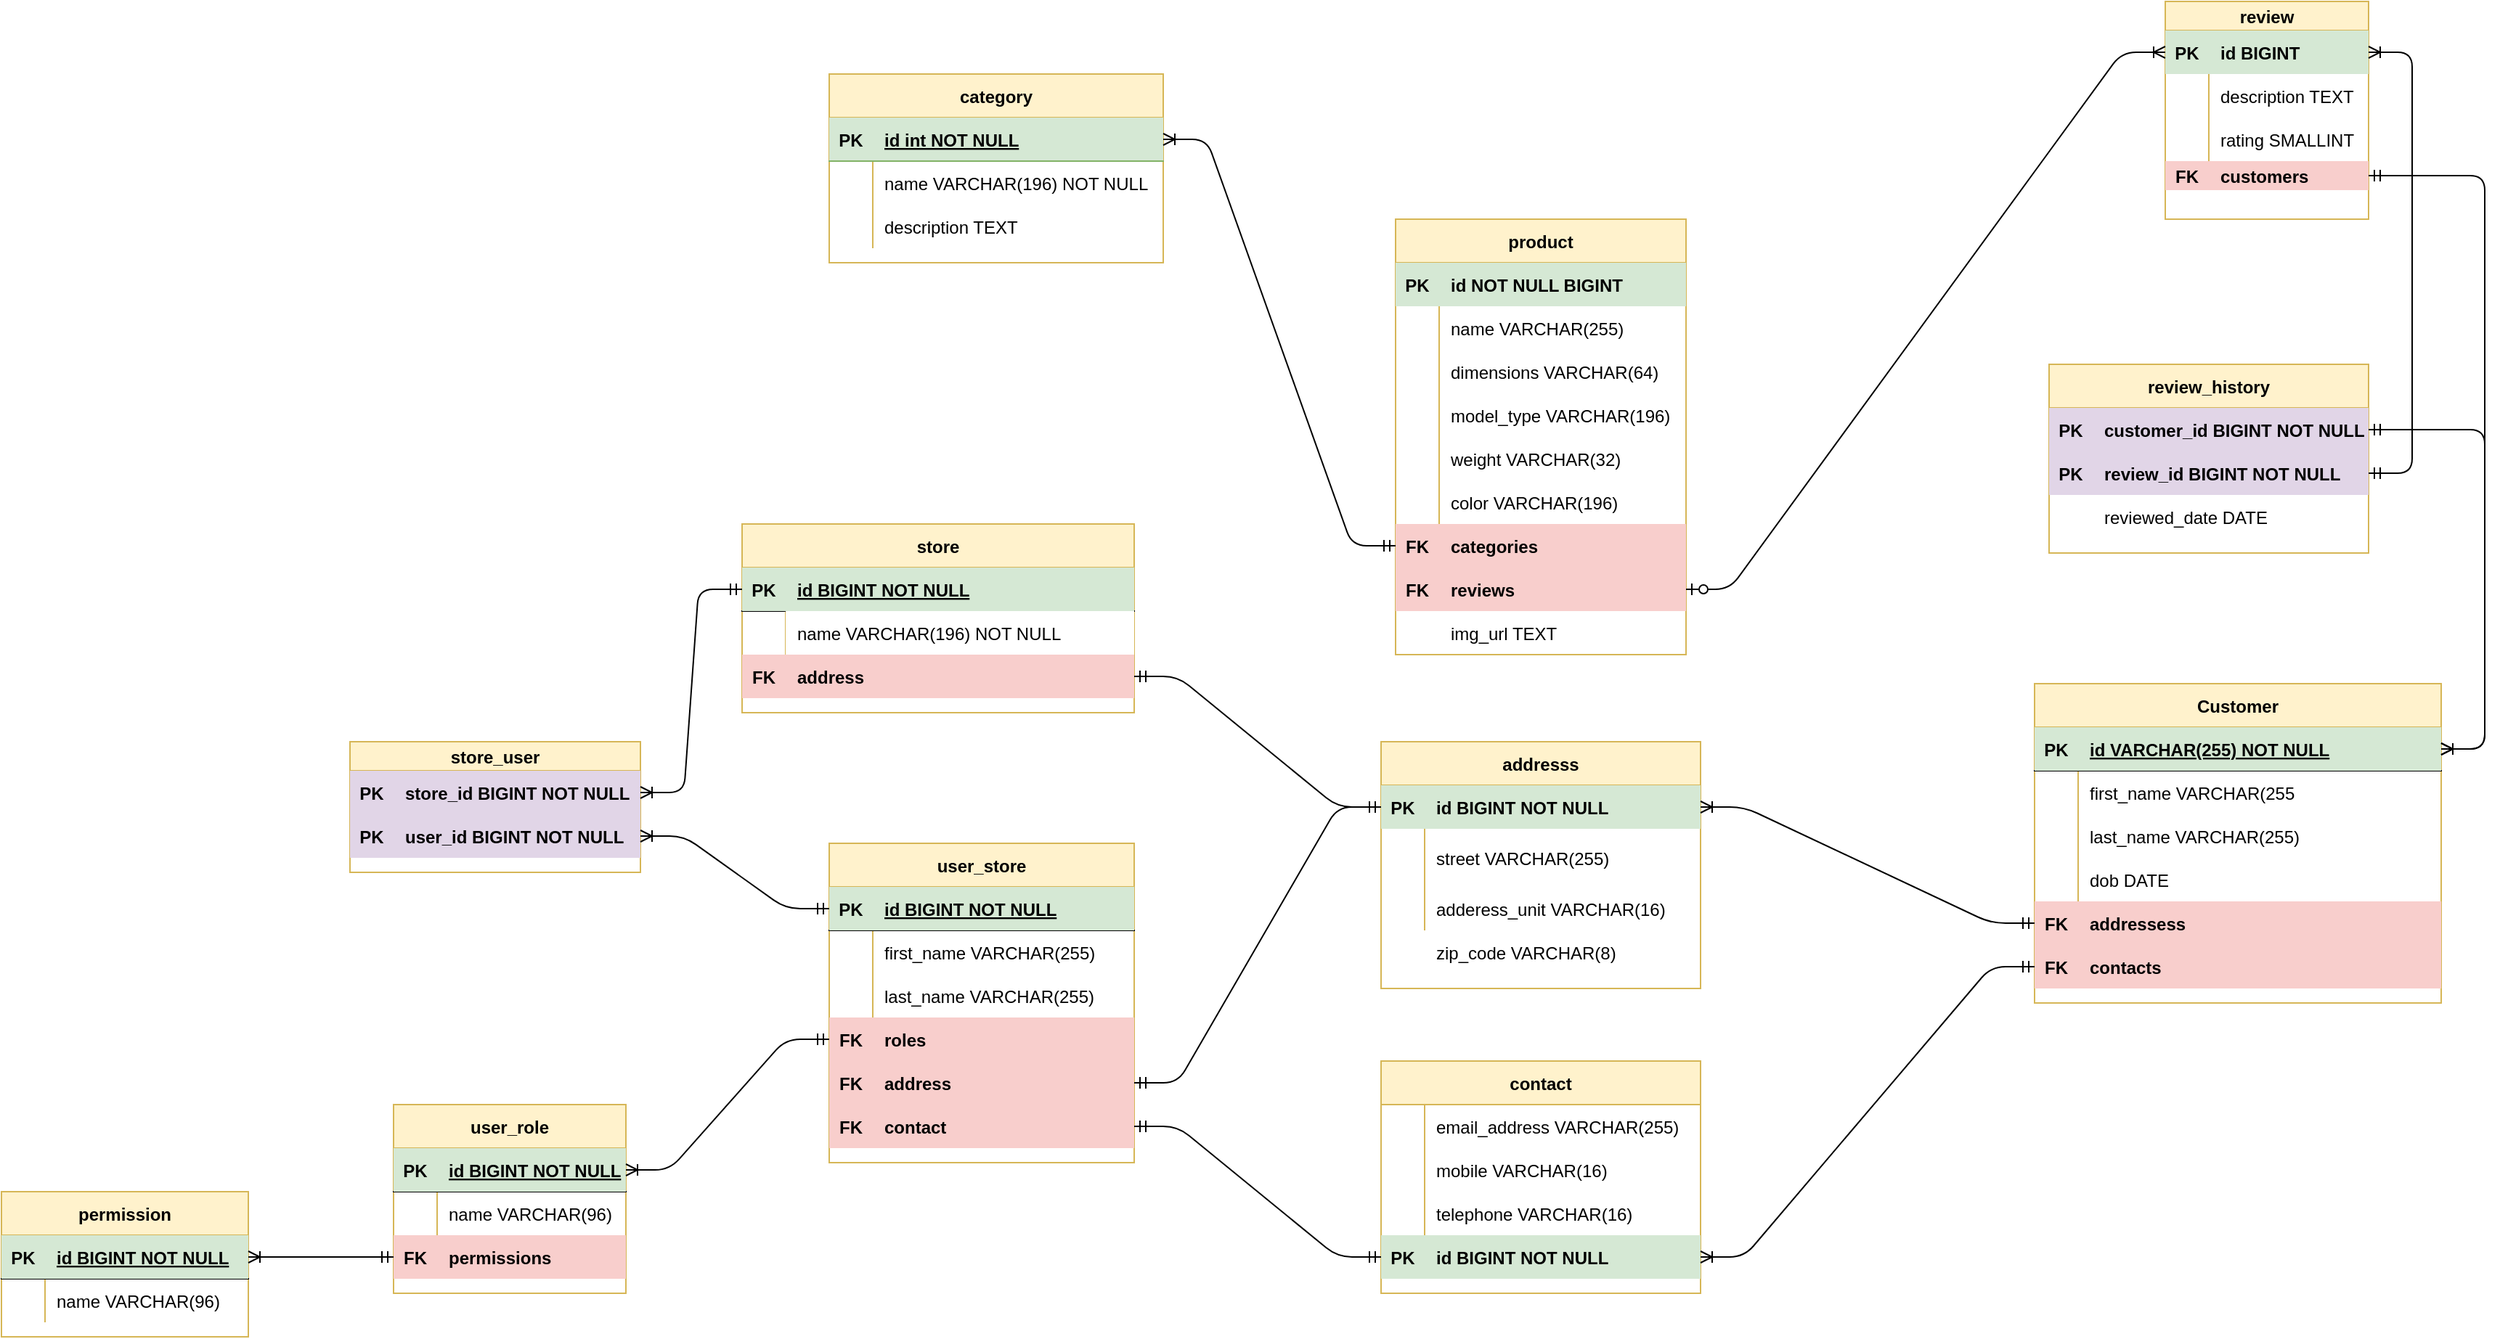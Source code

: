 <mxfile version="13.9.9" type="device"><diagram id="2jlcwQBsygNRrs9_Y77K" name="DB_Design"><mxGraphModel dx="3731" dy="2331" grid="1" gridSize="10" guides="1" tooltips="1" connect="1" arrows="1" fold="1" page="1" pageScale="1" pageWidth="850" pageHeight="1100" math="0" shadow="0"><root><mxCell id="0"/><mxCell id="1" parent="0"/><mxCell id="byvVROD0Q-H-dHgk9ZdR-1" value="Customer" style="shape=table;startSize=30;container=1;collapsible=1;childLayout=tableLayout;fixedRows=1;rowLines=0;fontStyle=1;align=center;resizeLast=1;fillColor=#fff2cc;strokeColor=#d6b656;" parent="1" vertex="1"><mxGeometry y="30" width="280" height="220" as="geometry"/></mxCell><mxCell id="byvVROD0Q-H-dHgk9ZdR-2" value="" style="shape=partialRectangle;collapsible=0;dropTarget=0;pointerEvents=0;fillColor=none;points=[[0,0.5],[1,0.5]];portConstraint=eastwest;top=0;left=0;right=0;bottom=1;" parent="byvVROD0Q-H-dHgk9ZdR-1" vertex="1"><mxGeometry y="30" width="280" height="30" as="geometry"/></mxCell><mxCell id="byvVROD0Q-H-dHgk9ZdR-3" value="PK" style="shape=partialRectangle;overflow=hidden;connectable=0;fillColor=#d5e8d4;top=0;left=0;bottom=0;right=0;fontStyle=1;strokeColor=#82b366;" parent="byvVROD0Q-H-dHgk9ZdR-2" vertex="1"><mxGeometry width="30" height="30" as="geometry"/></mxCell><mxCell id="byvVROD0Q-H-dHgk9ZdR-4" value="id VARCHAR(255) NOT NULL " style="shape=partialRectangle;overflow=hidden;connectable=0;fillColor=#d5e8d4;top=0;left=0;bottom=0;right=0;align=left;spacingLeft=6;fontStyle=5;strokeColor=#82b366;" parent="byvVROD0Q-H-dHgk9ZdR-2" vertex="1"><mxGeometry x="30" width="250" height="30" as="geometry"/></mxCell><mxCell id="byvVROD0Q-H-dHgk9ZdR-5" value="" style="shape=partialRectangle;collapsible=0;dropTarget=0;pointerEvents=0;fillColor=none;points=[[0,0.5],[1,0.5]];portConstraint=eastwest;top=0;left=0;right=0;bottom=0;" parent="byvVROD0Q-H-dHgk9ZdR-1" vertex="1"><mxGeometry y="60" width="280" height="30" as="geometry"/></mxCell><mxCell id="byvVROD0Q-H-dHgk9ZdR-6" value="" style="shape=partialRectangle;overflow=hidden;connectable=0;fillColor=none;top=0;left=0;bottom=0;right=0;" parent="byvVROD0Q-H-dHgk9ZdR-5" vertex="1"><mxGeometry width="30" height="30" as="geometry"/></mxCell><mxCell id="byvVROD0Q-H-dHgk9ZdR-7" value="first_name  VARCHAR(255" style="shape=partialRectangle;overflow=hidden;connectable=0;fillColor=none;top=0;left=0;bottom=0;right=0;align=left;spacingLeft=6;" parent="byvVROD0Q-H-dHgk9ZdR-5" vertex="1"><mxGeometry x="30" width="250" height="30" as="geometry"/></mxCell><mxCell id="byvVROD0Q-H-dHgk9ZdR-8" value="" style="shape=partialRectangle;collapsible=0;dropTarget=0;pointerEvents=0;fillColor=none;points=[[0,0.5],[1,0.5]];portConstraint=eastwest;top=0;left=0;right=0;bottom=0;" parent="byvVROD0Q-H-dHgk9ZdR-1" vertex="1"><mxGeometry y="90" width="280" height="30" as="geometry"/></mxCell><mxCell id="byvVROD0Q-H-dHgk9ZdR-9" value="" style="shape=partialRectangle;overflow=hidden;connectable=0;fillColor=none;top=0;left=0;bottom=0;right=0;" parent="byvVROD0Q-H-dHgk9ZdR-8" vertex="1"><mxGeometry width="30" height="30" as="geometry"/></mxCell><mxCell id="byvVROD0Q-H-dHgk9ZdR-10" value="last_name VARCHAR(255)" style="shape=partialRectangle;overflow=hidden;connectable=0;fillColor=none;top=0;left=0;bottom=0;right=0;align=left;spacingLeft=6;" parent="byvVROD0Q-H-dHgk9ZdR-8" vertex="1"><mxGeometry x="30" width="250" height="30" as="geometry"/></mxCell><mxCell id="byvVROD0Q-H-dHgk9ZdR-11" value="" style="shape=partialRectangle;collapsible=0;dropTarget=0;pointerEvents=0;fillColor=none;points=[[0,0.5],[1,0.5]];portConstraint=eastwest;top=0;left=0;right=0;bottom=0;" parent="byvVROD0Q-H-dHgk9ZdR-1" vertex="1"><mxGeometry y="120" width="280" height="30" as="geometry"/></mxCell><mxCell id="byvVROD0Q-H-dHgk9ZdR-12" value="" style="shape=partialRectangle;overflow=hidden;connectable=0;fillColor=none;top=0;left=0;bottom=0;right=0;" parent="byvVROD0Q-H-dHgk9ZdR-11" vertex="1"><mxGeometry width="30" height="30" as="geometry"/></mxCell><mxCell id="byvVROD0Q-H-dHgk9ZdR-13" value="dob DATE" style="shape=partialRectangle;overflow=hidden;connectable=0;fillColor=none;top=0;left=0;bottom=0;right=0;align=left;spacingLeft=6;" parent="byvVROD0Q-H-dHgk9ZdR-11" vertex="1"><mxGeometry x="30" width="250" height="30" as="geometry"/></mxCell><mxCell id="byvVROD0Q-H-dHgk9ZdR-14" value="" style="shape=partialRectangle;collapsible=0;dropTarget=0;pointerEvents=0;fillColor=none;points=[[0,0.5],[1,0.5]];portConstraint=eastwest;top=0;left=0;right=0;bottom=0;" parent="byvVROD0Q-H-dHgk9ZdR-1" vertex="1"><mxGeometry y="150" width="280" height="30" as="geometry"/></mxCell><mxCell id="byvVROD0Q-H-dHgk9ZdR-15" value="FK" style="shape=partialRectangle;overflow=hidden;connectable=0;fillColor=#f8cecc;top=0;left=0;bottom=0;right=0;fontStyle=1;strokeColor=#b85450;" parent="byvVROD0Q-H-dHgk9ZdR-14" vertex="1"><mxGeometry width="30" height="30" as="geometry"/></mxCell><mxCell id="byvVROD0Q-H-dHgk9ZdR-16" value="addressess" style="shape=partialRectangle;overflow=hidden;connectable=0;fillColor=#f8cecc;top=0;left=0;bottom=0;right=0;align=left;spacingLeft=6;strokeColor=#b85450;fontStyle=1" parent="byvVROD0Q-H-dHgk9ZdR-14" vertex="1"><mxGeometry x="30" width="250" height="30" as="geometry"/></mxCell><mxCell id="byvVROD0Q-H-dHgk9ZdR-17" value="" style="shape=partialRectangle;collapsible=0;dropTarget=0;pointerEvents=0;fillColor=none;points=[[0,0.5],[1,0.5]];portConstraint=eastwest;top=0;left=0;right=0;bottom=0;" parent="byvVROD0Q-H-dHgk9ZdR-1" vertex="1"><mxGeometry y="180" width="280" height="30" as="geometry"/></mxCell><mxCell id="byvVROD0Q-H-dHgk9ZdR-18" value="FK" style="shape=partialRectangle;overflow=hidden;connectable=0;fillColor=#f8cecc;top=0;left=0;bottom=0;right=0;fontStyle=1;strokeColor=#b85450;" parent="byvVROD0Q-H-dHgk9ZdR-17" vertex="1"><mxGeometry width="30" height="30" as="geometry"/></mxCell><mxCell id="byvVROD0Q-H-dHgk9ZdR-19" value="contacts" style="shape=partialRectangle;overflow=hidden;connectable=0;fillColor=#f8cecc;top=0;left=0;bottom=0;right=0;align=left;spacingLeft=6;strokeColor=#b85450;fontStyle=1" parent="byvVROD0Q-H-dHgk9ZdR-17" vertex="1"><mxGeometry x="30" width="250" height="30" as="geometry"/></mxCell><mxCell id="byvVROD0Q-H-dHgk9ZdR-20" value="addresss" style="shape=table;startSize=30;container=1;collapsible=1;childLayout=tableLayout;fixedRows=1;rowLines=0;fontStyle=1;align=center;resizeLast=1;fillColor=#fff2cc;strokeColor=#d6b656;" parent="1" vertex="1"><mxGeometry x="-450" y="70" width="220" height="170" as="geometry"/></mxCell><mxCell id="byvVROD0Q-H-dHgk9ZdR-21" value="" style="shape=partialRectangle;collapsible=0;dropTarget=0;pointerEvents=0;fillColor=none;points=[[0,0.5],[1,0.5]];portConstraint=eastwest;top=0;left=0;right=0;bottom=0;" parent="byvVROD0Q-H-dHgk9ZdR-20" vertex="1"><mxGeometry y="30" width="220" height="30" as="geometry"/></mxCell><mxCell id="byvVROD0Q-H-dHgk9ZdR-22" value="PK" style="shape=partialRectangle;overflow=hidden;connectable=0;fillColor=#d5e8d4;top=0;left=0;bottom=0;right=0;fontStyle=1;strokeColor=#82b366;" parent="byvVROD0Q-H-dHgk9ZdR-21" vertex="1"><mxGeometry width="30" height="30" as="geometry"/></mxCell><mxCell id="byvVROD0Q-H-dHgk9ZdR-23" value="id BIGINT NOT NULL" style="shape=partialRectangle;overflow=hidden;connectable=0;fillColor=#d5e8d4;top=0;left=0;bottom=0;right=0;align=left;spacingLeft=6;fontStyle=1;strokeColor=#82b366;" parent="byvVROD0Q-H-dHgk9ZdR-21" vertex="1"><mxGeometry x="30" width="190" height="30" as="geometry"/></mxCell><mxCell id="byvVROD0Q-H-dHgk9ZdR-24" value="" style="shape=partialRectangle;collapsible=0;dropTarget=0;pointerEvents=0;fillColor=none;points=[[0,0.5],[1,0.5]];portConstraint=eastwest;top=0;left=0;right=0;bottom=0;" parent="byvVROD0Q-H-dHgk9ZdR-20" vertex="1"><mxGeometry y="60" width="220" height="40" as="geometry"/></mxCell><mxCell id="byvVROD0Q-H-dHgk9ZdR-25" value="" style="shape=partialRectangle;overflow=hidden;connectable=0;fillColor=none;top=0;left=0;bottom=0;right=0;" parent="byvVROD0Q-H-dHgk9ZdR-24" vertex="1"><mxGeometry width="30" height="40" as="geometry"/></mxCell><mxCell id="byvVROD0Q-H-dHgk9ZdR-26" value="street VARCHAR(255)" style="shape=partialRectangle;overflow=hidden;connectable=0;fillColor=none;top=0;left=0;bottom=0;right=0;align=left;spacingLeft=6;" parent="byvVROD0Q-H-dHgk9ZdR-24" vertex="1"><mxGeometry x="30" width="190" height="40" as="geometry"/></mxCell><mxCell id="byvVROD0Q-H-dHgk9ZdR-27" value="" style="shape=partialRectangle;collapsible=0;dropTarget=0;pointerEvents=0;fillColor=none;points=[[0,0.5],[1,0.5]];portConstraint=eastwest;top=0;left=0;right=0;bottom=0;" parent="byvVROD0Q-H-dHgk9ZdR-20" vertex="1"><mxGeometry y="100" width="220" height="30" as="geometry"/></mxCell><mxCell id="byvVROD0Q-H-dHgk9ZdR-28" value="" style="shape=partialRectangle;overflow=hidden;connectable=0;fillColor=none;top=0;left=0;bottom=0;right=0;" parent="byvVROD0Q-H-dHgk9ZdR-27" vertex="1"><mxGeometry width="30" height="30" as="geometry"/></mxCell><mxCell id="byvVROD0Q-H-dHgk9ZdR-29" value="adderess_unit VARCHAR(16)" style="shape=partialRectangle;overflow=hidden;connectable=0;fillColor=none;top=0;left=0;bottom=0;right=0;align=left;spacingLeft=6;" parent="byvVROD0Q-H-dHgk9ZdR-27" vertex="1"><mxGeometry x="30" width="190" height="30" as="geometry"/></mxCell><mxCell id="byvVROD0Q-H-dHgk9ZdR-30" value="contact" style="shape=table;startSize=30;container=1;collapsible=1;childLayout=tableLayout;fixedRows=1;rowLines=0;fontStyle=1;align=center;resizeLast=1;fillColor=#fff2cc;strokeColor=#d6b656;" parent="1" vertex="1"><mxGeometry x="-450" y="290" width="220" height="160" as="geometry"/></mxCell><mxCell id="byvVROD0Q-H-dHgk9ZdR-31" value="" style="shape=partialRectangle;collapsible=0;dropTarget=0;pointerEvents=0;fillColor=none;points=[[0,0.5],[1,0.5]];portConstraint=eastwest;top=0;left=0;right=0;bottom=0;" parent="byvVROD0Q-H-dHgk9ZdR-30" vertex="1"><mxGeometry y="30" width="220" height="30" as="geometry"/></mxCell><mxCell id="byvVROD0Q-H-dHgk9ZdR-32" value="" style="shape=partialRectangle;overflow=hidden;connectable=0;fillColor=none;top=0;left=0;bottom=0;right=0;" parent="byvVROD0Q-H-dHgk9ZdR-31" vertex="1"><mxGeometry width="30" height="30" as="geometry"/></mxCell><mxCell id="byvVROD0Q-H-dHgk9ZdR-33" value="email_address VARCHAR(255)" style="shape=partialRectangle;overflow=hidden;connectable=0;fillColor=none;top=0;left=0;bottom=0;right=0;align=left;spacingLeft=6;" parent="byvVROD0Q-H-dHgk9ZdR-31" vertex="1"><mxGeometry x="30" width="190" height="30" as="geometry"/></mxCell><mxCell id="byvVROD0Q-H-dHgk9ZdR-34" value="" style="shape=partialRectangle;collapsible=0;dropTarget=0;pointerEvents=0;fillColor=none;points=[[0,0.5],[1,0.5]];portConstraint=eastwest;top=0;left=0;right=0;bottom=0;" parent="byvVROD0Q-H-dHgk9ZdR-30" vertex="1"><mxGeometry y="60" width="220" height="30" as="geometry"/></mxCell><mxCell id="byvVROD0Q-H-dHgk9ZdR-35" value="" style="shape=partialRectangle;overflow=hidden;connectable=0;fillColor=none;top=0;left=0;bottom=0;right=0;" parent="byvVROD0Q-H-dHgk9ZdR-34" vertex="1"><mxGeometry width="30" height="30" as="geometry"/></mxCell><mxCell id="byvVROD0Q-H-dHgk9ZdR-36" value="mobile VARCHAR(16)" style="shape=partialRectangle;overflow=hidden;connectable=0;fillColor=none;top=0;left=0;bottom=0;right=0;align=left;spacingLeft=6;" parent="byvVROD0Q-H-dHgk9ZdR-34" vertex="1"><mxGeometry x="30" width="190" height="30" as="geometry"/></mxCell><mxCell id="byvVROD0Q-H-dHgk9ZdR-37" value="" style="shape=partialRectangle;collapsible=0;dropTarget=0;pointerEvents=0;fillColor=none;points=[[0,0.5],[1,0.5]];portConstraint=eastwest;top=0;left=0;right=0;bottom=0;" parent="byvVROD0Q-H-dHgk9ZdR-30" vertex="1"><mxGeometry y="90" width="220" height="30" as="geometry"/></mxCell><mxCell id="byvVROD0Q-H-dHgk9ZdR-38" value="" style="shape=partialRectangle;overflow=hidden;connectable=0;fillColor=none;top=0;left=0;bottom=0;right=0;" parent="byvVROD0Q-H-dHgk9ZdR-37" vertex="1"><mxGeometry width="30" height="30" as="geometry"/></mxCell><mxCell id="byvVROD0Q-H-dHgk9ZdR-39" value="telephone VARCHAR(16)" style="shape=partialRectangle;overflow=hidden;connectable=0;fillColor=none;top=0;left=0;bottom=0;right=0;align=left;spacingLeft=6;" parent="byvVROD0Q-H-dHgk9ZdR-37" vertex="1"><mxGeometry x="30" width="190" height="30" as="geometry"/></mxCell><mxCell id="byvVROD0Q-H-dHgk9ZdR-40" value="" style="shape=partialRectangle;collapsible=0;dropTarget=0;pointerEvents=0;fillColor=none;points=[[0,0.5],[1,0.5]];portConstraint=eastwest;top=0;left=0;right=0;bottom=0;" parent="byvVROD0Q-H-dHgk9ZdR-30" vertex="1"><mxGeometry y="120" width="220" height="30" as="geometry"/></mxCell><mxCell id="byvVROD0Q-H-dHgk9ZdR-41" value="PK" style="shape=partialRectangle;overflow=hidden;connectable=0;fillColor=#d5e8d4;top=0;left=0;bottom=0;right=0;fontStyle=1;strokeColor=#82b366;" parent="byvVROD0Q-H-dHgk9ZdR-40" vertex="1"><mxGeometry width="30" height="30" as="geometry"/></mxCell><mxCell id="byvVROD0Q-H-dHgk9ZdR-42" value="id BIGINT NOT NULL" style="shape=partialRectangle;overflow=hidden;connectable=0;fillColor=#d5e8d4;top=0;left=0;bottom=0;right=0;align=left;spacingLeft=6;fontStyle=1;strokeColor=#82b366;" parent="byvVROD0Q-H-dHgk9ZdR-40" vertex="1"><mxGeometry x="30" width="190" height="30" as="geometry"/></mxCell><mxCell id="byvVROD0Q-H-dHgk9ZdR-43" value="product" style="shape=table;startSize=30;container=1;collapsible=1;childLayout=tableLayout;fixedRows=1;rowLines=0;fontStyle=1;align=center;resizeLast=1;fillColor=#fff2cc;strokeColor=#d6b656;" parent="1" vertex="1"><mxGeometry x="-440" y="-290" width="200" height="300" as="geometry"/></mxCell><mxCell id="byvVROD0Q-H-dHgk9ZdR-44" value="" style="shape=partialRectangle;collapsible=0;dropTarget=0;pointerEvents=0;fillColor=none;points=[[0,0.5],[1,0.5]];portConstraint=eastwest;top=0;left=0;right=0;bottom=0;" parent="byvVROD0Q-H-dHgk9ZdR-43" vertex="1"><mxGeometry y="30" width="200" height="30" as="geometry"/></mxCell><mxCell id="byvVROD0Q-H-dHgk9ZdR-45" value="PK" style="shape=partialRectangle;overflow=hidden;connectable=0;fillColor=#d5e8d4;top=0;left=0;bottom=0;right=0;fontStyle=1;strokeColor=#82b366;" parent="byvVROD0Q-H-dHgk9ZdR-44" vertex="1"><mxGeometry width="30" height="30" as="geometry"/></mxCell><mxCell id="byvVROD0Q-H-dHgk9ZdR-46" value="id NOT NULL BIGINT" style="shape=partialRectangle;overflow=hidden;connectable=0;fillColor=#d5e8d4;top=0;left=0;bottom=0;right=0;align=left;spacingLeft=6;fontStyle=1;strokeColor=#82b366;" parent="byvVROD0Q-H-dHgk9ZdR-44" vertex="1"><mxGeometry x="30" width="170" height="30" as="geometry"/></mxCell><mxCell id="byvVROD0Q-H-dHgk9ZdR-47" value="" style="shape=partialRectangle;collapsible=0;dropTarget=0;pointerEvents=0;fillColor=none;points=[[0,0.5],[1,0.5]];portConstraint=eastwest;top=0;left=0;right=0;bottom=0;" parent="byvVROD0Q-H-dHgk9ZdR-43" vertex="1"><mxGeometry y="60" width="200" height="30" as="geometry"/></mxCell><mxCell id="byvVROD0Q-H-dHgk9ZdR-48" value="" style="shape=partialRectangle;overflow=hidden;connectable=0;fillColor=none;top=0;left=0;bottom=0;right=0;" parent="byvVROD0Q-H-dHgk9ZdR-47" vertex="1"><mxGeometry width="30" height="30" as="geometry"/></mxCell><mxCell id="byvVROD0Q-H-dHgk9ZdR-49" value="name VARCHAR(255)" style="shape=partialRectangle;overflow=hidden;connectable=0;fillColor=none;top=0;left=0;bottom=0;right=0;align=left;spacingLeft=6;" parent="byvVROD0Q-H-dHgk9ZdR-47" vertex="1"><mxGeometry x="30" width="170" height="30" as="geometry"/></mxCell><mxCell id="byvVROD0Q-H-dHgk9ZdR-50" value="" style="shape=partialRectangle;collapsible=0;dropTarget=0;pointerEvents=0;fillColor=none;points=[[0,0.5],[1,0.5]];portConstraint=eastwest;top=0;left=0;right=0;bottom=0;" parent="byvVROD0Q-H-dHgk9ZdR-43" vertex="1"><mxGeometry y="90" width="200" height="30" as="geometry"/></mxCell><mxCell id="byvVROD0Q-H-dHgk9ZdR-51" value="" style="shape=partialRectangle;overflow=hidden;connectable=0;fillColor=none;top=0;left=0;bottom=0;right=0;" parent="byvVROD0Q-H-dHgk9ZdR-50" vertex="1"><mxGeometry width="30" height="30" as="geometry"/></mxCell><mxCell id="byvVROD0Q-H-dHgk9ZdR-52" value="dimensions VARCHAR(64)" style="shape=partialRectangle;overflow=hidden;connectable=0;fillColor=none;top=0;left=0;bottom=0;right=0;align=left;spacingLeft=6;" parent="byvVROD0Q-H-dHgk9ZdR-50" vertex="1"><mxGeometry x="30" width="170" height="30" as="geometry"/></mxCell><mxCell id="byvVROD0Q-H-dHgk9ZdR-53" value="" style="shape=partialRectangle;collapsible=0;dropTarget=0;pointerEvents=0;fillColor=none;points=[[0,0.5],[1,0.5]];portConstraint=eastwest;top=0;left=0;right=0;bottom=0;" parent="byvVROD0Q-H-dHgk9ZdR-43" vertex="1"><mxGeometry y="120" width="200" height="30" as="geometry"/></mxCell><mxCell id="byvVROD0Q-H-dHgk9ZdR-54" value="" style="shape=partialRectangle;overflow=hidden;connectable=0;fillColor=none;top=0;left=0;bottom=0;right=0;" parent="byvVROD0Q-H-dHgk9ZdR-53" vertex="1"><mxGeometry width="30" height="30" as="geometry"/></mxCell><mxCell id="byvVROD0Q-H-dHgk9ZdR-55" value="model_type VARCHAR(196)" style="shape=partialRectangle;overflow=hidden;connectable=0;fillColor=none;top=0;left=0;bottom=0;right=0;align=left;spacingLeft=6;" parent="byvVROD0Q-H-dHgk9ZdR-53" vertex="1"><mxGeometry x="30" width="170" height="30" as="geometry"/></mxCell><mxCell id="byvVROD0Q-H-dHgk9ZdR-56" value="" style="shape=partialRectangle;collapsible=0;dropTarget=0;pointerEvents=0;fillColor=none;points=[[0,0.5],[1,0.5]];portConstraint=eastwest;top=0;left=0;right=0;bottom=0;" parent="byvVROD0Q-H-dHgk9ZdR-43" vertex="1"><mxGeometry y="150" width="200" height="30" as="geometry"/></mxCell><mxCell id="byvVROD0Q-H-dHgk9ZdR-57" value="" style="shape=partialRectangle;overflow=hidden;connectable=0;fillColor=none;top=0;left=0;bottom=0;right=0;" parent="byvVROD0Q-H-dHgk9ZdR-56" vertex="1"><mxGeometry width="30" height="30" as="geometry"/></mxCell><mxCell id="byvVROD0Q-H-dHgk9ZdR-58" value="weight VARCHAR(32)" style="shape=partialRectangle;overflow=hidden;connectable=0;fillColor=none;top=0;left=0;bottom=0;right=0;align=left;spacingLeft=6;" parent="byvVROD0Q-H-dHgk9ZdR-56" vertex="1"><mxGeometry x="30" width="170" height="30" as="geometry"/></mxCell><mxCell id="byvVROD0Q-H-dHgk9ZdR-59" value="" style="shape=partialRectangle;collapsible=0;dropTarget=0;pointerEvents=0;fillColor=none;points=[[0,0.5],[1,0.5]];portConstraint=eastwest;top=0;left=0;right=0;bottom=0;" parent="byvVROD0Q-H-dHgk9ZdR-43" vertex="1"><mxGeometry y="180" width="200" height="30" as="geometry"/></mxCell><mxCell id="byvVROD0Q-H-dHgk9ZdR-60" value="" style="shape=partialRectangle;overflow=hidden;connectable=0;fillColor=none;top=0;left=0;bottom=0;right=0;" parent="byvVROD0Q-H-dHgk9ZdR-59" vertex="1"><mxGeometry width="30" height="30" as="geometry"/></mxCell><mxCell id="byvVROD0Q-H-dHgk9ZdR-61" value="color VARCHAR(196)" style="shape=partialRectangle;overflow=hidden;connectable=0;fillColor=none;top=0;left=0;bottom=0;right=0;align=left;spacingLeft=6;" parent="byvVROD0Q-H-dHgk9ZdR-59" vertex="1"><mxGeometry x="30" width="170" height="30" as="geometry"/></mxCell><mxCell id="byvVROD0Q-H-dHgk9ZdR-62" value="review" style="shape=table;startSize=20;container=1;collapsible=1;childLayout=tableLayout;fixedRows=1;rowLines=0;fontStyle=1;align=center;resizeLast=1;fillColor=#fff2cc;strokeColor=#d6b656;" parent="1" vertex="1"><mxGeometry x="90" y="-440" width="140" height="150" as="geometry"/></mxCell><mxCell id="byvVROD0Q-H-dHgk9ZdR-63" value="" style="shape=partialRectangle;collapsible=0;dropTarget=0;pointerEvents=0;fillColor=#d5e8d4;points=[[0,0.5],[1,0.5]];portConstraint=eastwest;top=0;left=0;right=0;bottom=0;strokeColor=#82b366;" parent="byvVROD0Q-H-dHgk9ZdR-62" vertex="1"><mxGeometry y="20" width="140" height="30" as="geometry"/></mxCell><mxCell id="byvVROD0Q-H-dHgk9ZdR-64" value="PK" style="shape=partialRectangle;overflow=hidden;connectable=0;fillColor=none;top=0;left=0;bottom=0;right=0;fontStyle=1" parent="byvVROD0Q-H-dHgk9ZdR-63" vertex="1"><mxGeometry width="30" height="30" as="geometry"/></mxCell><mxCell id="byvVROD0Q-H-dHgk9ZdR-65" value="id BIGINT" style="shape=partialRectangle;overflow=hidden;connectable=0;fillColor=none;top=0;left=0;bottom=0;right=0;align=left;spacingLeft=6;fontStyle=1" parent="byvVROD0Q-H-dHgk9ZdR-63" vertex="1"><mxGeometry x="30" width="110" height="30" as="geometry"/></mxCell><mxCell id="byvVROD0Q-H-dHgk9ZdR-66" value="" style="shape=partialRectangle;collapsible=0;dropTarget=0;pointerEvents=0;fillColor=none;points=[[0,0.5],[1,0.5]];portConstraint=eastwest;top=0;left=0;right=0;bottom=0;" parent="byvVROD0Q-H-dHgk9ZdR-62" vertex="1"><mxGeometry y="50" width="140" height="30" as="geometry"/></mxCell><mxCell id="byvVROD0Q-H-dHgk9ZdR-67" value="" style="shape=partialRectangle;overflow=hidden;connectable=0;fillColor=none;top=0;left=0;bottom=0;right=0;" parent="byvVROD0Q-H-dHgk9ZdR-66" vertex="1"><mxGeometry width="30" height="30" as="geometry"/></mxCell><mxCell id="byvVROD0Q-H-dHgk9ZdR-68" value="description TEXT" style="shape=partialRectangle;overflow=hidden;connectable=0;fillColor=none;top=0;left=0;bottom=0;right=0;align=left;spacingLeft=6;" parent="byvVROD0Q-H-dHgk9ZdR-66" vertex="1"><mxGeometry x="30" width="110" height="30" as="geometry"/></mxCell><mxCell id="byvVROD0Q-H-dHgk9ZdR-69" value="" style="shape=partialRectangle;collapsible=0;dropTarget=0;pointerEvents=0;fillColor=none;points=[[0,0.5],[1,0.5]];portConstraint=eastwest;top=0;left=0;right=0;bottom=0;" parent="byvVROD0Q-H-dHgk9ZdR-62" vertex="1"><mxGeometry y="80" width="140" height="30" as="geometry"/></mxCell><mxCell id="byvVROD0Q-H-dHgk9ZdR-70" value="" style="shape=partialRectangle;overflow=hidden;connectable=0;fillColor=none;top=0;left=0;bottom=0;right=0;" parent="byvVROD0Q-H-dHgk9ZdR-69" vertex="1"><mxGeometry width="30" height="30" as="geometry"/></mxCell><mxCell id="byvVROD0Q-H-dHgk9ZdR-71" value="rating SMALLINT" style="shape=partialRectangle;overflow=hidden;connectable=0;fillColor=none;top=0;left=0;bottom=0;right=0;align=left;spacingLeft=6;" parent="byvVROD0Q-H-dHgk9ZdR-69" vertex="1"><mxGeometry x="30" width="110" height="30" as="geometry"/></mxCell><mxCell id="byvVROD0Q-H-dHgk9ZdR-72" value="" style="shape=partialRectangle;collapsible=0;dropTarget=0;pointerEvents=0;fillColor=none;points=[[0,0.5],[1,0.5]];portConstraint=eastwest;top=0;left=0;right=0;bottom=0;" parent="byvVROD0Q-H-dHgk9ZdR-62" vertex="1"><mxGeometry y="110" width="140" height="20" as="geometry"/></mxCell><mxCell id="byvVROD0Q-H-dHgk9ZdR-73" value="FK" style="shape=partialRectangle;overflow=hidden;connectable=0;fillColor=#f8cecc;top=0;left=0;bottom=0;right=0;strokeColor=#b85450;fontStyle=1" parent="byvVROD0Q-H-dHgk9ZdR-72" vertex="1"><mxGeometry width="30" height="20" as="geometry"/></mxCell><mxCell id="byvVROD0Q-H-dHgk9ZdR-74" value="customers" style="shape=partialRectangle;overflow=hidden;connectable=0;fillColor=#f8cecc;top=0;left=0;bottom=0;right=0;align=left;spacingLeft=6;strokeColor=#b85450;fontStyle=1" parent="byvVROD0Q-H-dHgk9ZdR-72" vertex="1"><mxGeometry x="30" width="110" height="20" as="geometry"/></mxCell><mxCell id="byvVROD0Q-H-dHgk9ZdR-78" value="" style="edgeStyle=entityRelationEdgeStyle;fontSize=12;html=1;endArrow=ERoneToMany;startArrow=ERmandOne;exitX=0;exitY=0.5;exitDx=0;exitDy=0;entryX=1;entryY=0.5;entryDx=0;entryDy=0;" parent="1" source="byvVROD0Q-H-dHgk9ZdR-14" target="byvVROD0Q-H-dHgk9ZdR-21" edge="1"><mxGeometry width="100" height="100" relative="1" as="geometry"><mxPoint x="380" y="380" as="sourcePoint"/><mxPoint x="-90" y="90" as="targetPoint"/></mxGeometry></mxCell><mxCell id="byvVROD0Q-H-dHgk9ZdR-79" value="" style="edgeStyle=entityRelationEdgeStyle;fontSize=12;html=1;endArrow=ERoneToMany;startArrow=ERmandOne;exitX=0;exitY=0.5;exitDx=0;exitDy=0;entryX=1;entryY=0.5;entryDx=0;entryDy=0;" parent="1" source="byvVROD0Q-H-dHgk9ZdR-17" target="byvVROD0Q-H-dHgk9ZdR-40" edge="1"><mxGeometry width="100" height="100" relative="1" as="geometry"><mxPoint x="460" y="85" as="sourcePoint"/><mxPoint x="-90" y="400" as="targetPoint"/></mxGeometry></mxCell><mxCell id="byvVROD0Q-H-dHgk9ZdR-87" value="" style="edgeStyle=entityRelationEdgeStyle;fontSize=12;html=1;endArrow=ERoneToMany;startArrow=ERmandOne;" parent="1" source="byvVROD0Q-H-dHgk9ZdR-72" target="byvVROD0Q-H-dHgk9ZdR-2" edge="1"><mxGeometry width="100" height="100" relative="1" as="geometry"><mxPoint x="280" y="75" as="sourcePoint"/><mxPoint x="400" y="-290" as="targetPoint"/></mxGeometry></mxCell><mxCell id="byvVROD0Q-H-dHgk9ZdR-88" value="" style="edgeStyle=entityRelationEdgeStyle;fontSize=12;html=1;endArrow=ERoneToMany;startArrow=ERzeroToOne;entryX=0;entryY=0.5;entryDx=0;entryDy=0;" parent="1" source="byvVROD0Q-H-dHgk9ZdR-160" target="byvVROD0Q-H-dHgk9ZdR-63" edge="1"><mxGeometry width="100" height="100" relative="1" as="geometry"><mxPoint x="10" y="100" as="sourcePoint"/><mxPoint x="40" y="-275.0" as="targetPoint"/></mxGeometry></mxCell><mxCell id="byvVROD0Q-H-dHgk9ZdR-89" value="user_store" style="shape=table;startSize=30;container=1;collapsible=1;childLayout=tableLayout;fixedRows=1;rowLines=0;fontStyle=1;align=center;resizeLast=1;fillColor=#fff2cc;strokeColor=#d6b656;" parent="1" vertex="1"><mxGeometry x="-830" y="140" width="210" height="220" as="geometry"/></mxCell><mxCell id="byvVROD0Q-H-dHgk9ZdR-90" value="" style="shape=partialRectangle;collapsible=0;dropTarget=0;pointerEvents=0;fillColor=none;points=[[0,0.5],[1,0.5]];portConstraint=eastwest;top=0;left=0;right=0;bottom=1;" parent="byvVROD0Q-H-dHgk9ZdR-89" vertex="1"><mxGeometry y="30" width="210" height="30" as="geometry"/></mxCell><mxCell id="byvVROD0Q-H-dHgk9ZdR-91" value="PK" style="shape=partialRectangle;overflow=hidden;connectable=0;fillColor=#d5e8d4;top=0;left=0;bottom=0;right=0;fontStyle=1;strokeColor=#82b366;" parent="byvVROD0Q-H-dHgk9ZdR-90" vertex="1"><mxGeometry width="30" height="30" as="geometry"/></mxCell><mxCell id="byvVROD0Q-H-dHgk9ZdR-92" value="id BIGINT NOT NULL " style="shape=partialRectangle;overflow=hidden;connectable=0;fillColor=#d5e8d4;top=0;left=0;bottom=0;right=0;align=left;spacingLeft=6;fontStyle=5;strokeColor=#82b366;" parent="byvVROD0Q-H-dHgk9ZdR-90" vertex="1"><mxGeometry x="30" width="180" height="30" as="geometry"/></mxCell><mxCell id="byvVROD0Q-H-dHgk9ZdR-93" value="" style="shape=partialRectangle;collapsible=0;dropTarget=0;pointerEvents=0;fillColor=none;points=[[0,0.5],[1,0.5]];portConstraint=eastwest;top=0;left=0;right=0;bottom=0;" parent="byvVROD0Q-H-dHgk9ZdR-89" vertex="1"><mxGeometry y="60" width="210" height="30" as="geometry"/></mxCell><mxCell id="byvVROD0Q-H-dHgk9ZdR-94" value="" style="shape=partialRectangle;overflow=hidden;connectable=0;fillColor=none;top=0;left=0;bottom=0;right=0;" parent="byvVROD0Q-H-dHgk9ZdR-93" vertex="1"><mxGeometry width="30" height="30" as="geometry"/></mxCell><mxCell id="byvVROD0Q-H-dHgk9ZdR-95" value="first_name VARCHAR(255)" style="shape=partialRectangle;overflow=hidden;connectable=0;fillColor=none;top=0;left=0;bottom=0;right=0;align=left;spacingLeft=6;" parent="byvVROD0Q-H-dHgk9ZdR-93" vertex="1"><mxGeometry x="30" width="180" height="30" as="geometry"/></mxCell><mxCell id="byvVROD0Q-H-dHgk9ZdR-96" value="" style="shape=partialRectangle;collapsible=0;dropTarget=0;pointerEvents=0;fillColor=none;points=[[0,0.5],[1,0.5]];portConstraint=eastwest;top=0;left=0;right=0;bottom=0;" parent="byvVROD0Q-H-dHgk9ZdR-89" vertex="1"><mxGeometry y="90" width="210" height="30" as="geometry"/></mxCell><mxCell id="byvVROD0Q-H-dHgk9ZdR-97" value="" style="shape=partialRectangle;overflow=hidden;connectable=0;fillColor=none;top=0;left=0;bottom=0;right=0;" parent="byvVROD0Q-H-dHgk9ZdR-96" vertex="1"><mxGeometry width="30" height="30" as="geometry"/></mxCell><mxCell id="byvVROD0Q-H-dHgk9ZdR-98" value="last_name VARCHAR(255)" style="shape=partialRectangle;overflow=hidden;connectable=0;fillColor=none;top=0;left=0;bottom=0;right=0;align=left;spacingLeft=6;" parent="byvVROD0Q-H-dHgk9ZdR-96" vertex="1"><mxGeometry x="30" width="180" height="30" as="geometry"/></mxCell><mxCell id="byvVROD0Q-H-dHgk9ZdR-99" value="" style="shape=partialRectangle;collapsible=0;dropTarget=0;pointerEvents=0;fillColor=none;points=[[0,0.5],[1,0.5]];portConstraint=eastwest;top=0;left=0;right=0;bottom=0;" parent="byvVROD0Q-H-dHgk9ZdR-89" vertex="1"><mxGeometry y="120" width="210" height="30" as="geometry"/></mxCell><mxCell id="byvVROD0Q-H-dHgk9ZdR-100" value="FK" style="shape=partialRectangle;overflow=hidden;connectable=0;fillColor=#f8cecc;top=0;left=0;bottom=0;right=0;strokeColor=#b85450;fontStyle=1" parent="byvVROD0Q-H-dHgk9ZdR-99" vertex="1"><mxGeometry width="30" height="30" as="geometry"/></mxCell><mxCell id="byvVROD0Q-H-dHgk9ZdR-101" value="roles" style="shape=partialRectangle;overflow=hidden;connectable=0;fillColor=#f8cecc;top=0;left=0;bottom=0;right=0;align=left;spacingLeft=6;strokeColor=#b85450;fontStyle=1" parent="byvVROD0Q-H-dHgk9ZdR-99" vertex="1"><mxGeometry x="30" width="180" height="30" as="geometry"/></mxCell><mxCell id="byvVROD0Q-H-dHgk9ZdR-102" value="" style="shape=partialRectangle;collapsible=0;dropTarget=0;pointerEvents=0;fillColor=none;points=[[0,0.5],[1,0.5]];portConstraint=eastwest;top=0;left=0;right=0;bottom=0;" parent="byvVROD0Q-H-dHgk9ZdR-89" vertex="1"><mxGeometry y="150" width="210" height="30" as="geometry"/></mxCell><mxCell id="byvVROD0Q-H-dHgk9ZdR-103" value="FK" style="shape=partialRectangle;overflow=hidden;connectable=0;fillColor=#f8cecc;top=0;left=0;bottom=0;right=0;strokeColor=#b85450;fontStyle=1" parent="byvVROD0Q-H-dHgk9ZdR-102" vertex="1"><mxGeometry width="30" height="30" as="geometry"/></mxCell><mxCell id="byvVROD0Q-H-dHgk9ZdR-104" value="address" style="shape=partialRectangle;overflow=hidden;connectable=0;fillColor=#f8cecc;top=0;left=0;bottom=0;right=0;align=left;spacingLeft=6;strokeColor=#b85450;fontStyle=1" parent="byvVROD0Q-H-dHgk9ZdR-102" vertex="1"><mxGeometry x="30" width="180" height="30" as="geometry"/></mxCell><mxCell id="byvVROD0Q-H-dHgk9ZdR-105" value="" style="shape=partialRectangle;collapsible=0;dropTarget=0;pointerEvents=0;fillColor=none;points=[[0,0.5],[1,0.5]];portConstraint=eastwest;top=0;left=0;right=0;bottom=0;" parent="byvVROD0Q-H-dHgk9ZdR-89" vertex="1"><mxGeometry y="180" width="210" height="30" as="geometry"/></mxCell><mxCell id="byvVROD0Q-H-dHgk9ZdR-106" value="FK" style="shape=partialRectangle;overflow=hidden;connectable=0;fillColor=#f8cecc;top=0;left=0;bottom=0;right=0;strokeColor=#b85450;fontStyle=1" parent="byvVROD0Q-H-dHgk9ZdR-105" vertex="1"><mxGeometry width="30" height="30" as="geometry"/></mxCell><mxCell id="byvVROD0Q-H-dHgk9ZdR-107" value="contact" style="shape=partialRectangle;overflow=hidden;connectable=0;fillColor=#f8cecc;top=0;left=0;bottom=0;right=0;align=left;spacingLeft=6;strokeColor=#b85450;fontStyle=1" parent="byvVROD0Q-H-dHgk9ZdR-105" vertex="1"><mxGeometry x="30" width="180" height="30" as="geometry"/></mxCell><mxCell id="byvVROD0Q-H-dHgk9ZdR-111" value="user_role" style="shape=table;startSize=30;container=1;collapsible=1;childLayout=tableLayout;fixedRows=1;rowLines=0;fontStyle=1;align=center;resizeLast=1;fillColor=#fff2cc;strokeColor=#d6b656;" parent="1" vertex="1"><mxGeometry x="-1130" y="320" width="160" height="130" as="geometry"/></mxCell><mxCell id="byvVROD0Q-H-dHgk9ZdR-112" value="" style="shape=partialRectangle;collapsible=0;dropTarget=0;pointerEvents=0;fillColor=none;points=[[0,0.5],[1,0.5]];portConstraint=eastwest;top=0;left=0;right=0;bottom=1;" parent="byvVROD0Q-H-dHgk9ZdR-111" vertex="1"><mxGeometry y="30" width="160" height="30" as="geometry"/></mxCell><mxCell id="byvVROD0Q-H-dHgk9ZdR-113" value="PK" style="shape=partialRectangle;overflow=hidden;connectable=0;fillColor=#d5e8d4;top=0;left=0;bottom=0;right=0;fontStyle=1;strokeColor=#82b366;" parent="byvVROD0Q-H-dHgk9ZdR-112" vertex="1"><mxGeometry width="30" height="30" as="geometry"/></mxCell><mxCell id="byvVROD0Q-H-dHgk9ZdR-114" value="id BIGINT NOT NULL " style="shape=partialRectangle;overflow=hidden;connectable=0;fillColor=#d5e8d4;top=0;left=0;bottom=0;right=0;align=left;spacingLeft=6;fontStyle=5;strokeColor=#82b366;" parent="byvVROD0Q-H-dHgk9ZdR-112" vertex="1"><mxGeometry x="30" width="130" height="30" as="geometry"/></mxCell><mxCell id="byvVROD0Q-H-dHgk9ZdR-115" value="" style="shape=partialRectangle;collapsible=0;dropTarget=0;pointerEvents=0;fillColor=none;points=[[0,0.5],[1,0.5]];portConstraint=eastwest;top=0;left=0;right=0;bottom=0;" parent="byvVROD0Q-H-dHgk9ZdR-111" vertex="1"><mxGeometry y="60" width="160" height="30" as="geometry"/></mxCell><mxCell id="byvVROD0Q-H-dHgk9ZdR-116" value="" style="shape=partialRectangle;overflow=hidden;connectable=0;fillColor=none;top=0;left=0;bottom=0;right=0;" parent="byvVROD0Q-H-dHgk9ZdR-115" vertex="1"><mxGeometry width="30" height="30" as="geometry"/></mxCell><mxCell id="byvVROD0Q-H-dHgk9ZdR-117" value="name VARCHAR(96)" style="shape=partialRectangle;overflow=hidden;connectable=0;fillColor=none;top=0;left=0;bottom=0;right=0;align=left;spacingLeft=6;" parent="byvVROD0Q-H-dHgk9ZdR-115" vertex="1"><mxGeometry x="30" width="130" height="30" as="geometry"/></mxCell><mxCell id="byvVROD0Q-H-dHgk9ZdR-118" value="" style="shape=partialRectangle;collapsible=0;dropTarget=0;pointerEvents=0;fillColor=none;points=[[0,0.5],[1,0.5]];portConstraint=eastwest;top=0;left=0;right=0;bottom=0;" parent="byvVROD0Q-H-dHgk9ZdR-111" vertex="1"><mxGeometry y="90" width="160" height="30" as="geometry"/></mxCell><mxCell id="byvVROD0Q-H-dHgk9ZdR-119" value="FK" style="shape=partialRectangle;overflow=hidden;connectable=0;fillColor=#f8cecc;top=0;left=0;bottom=0;right=0;strokeColor=#b85450;fontStyle=1" parent="byvVROD0Q-H-dHgk9ZdR-118" vertex="1"><mxGeometry width="30" height="30" as="geometry"/></mxCell><mxCell id="byvVROD0Q-H-dHgk9ZdR-120" value="permissions" style="shape=partialRectangle;overflow=hidden;connectable=0;fillColor=#f8cecc;top=0;left=0;bottom=0;right=0;align=left;spacingLeft=6;strokeColor=#b85450;fontStyle=1" parent="byvVROD0Q-H-dHgk9ZdR-118" vertex="1"><mxGeometry x="30" width="130" height="30" as="geometry"/></mxCell><mxCell id="byvVROD0Q-H-dHgk9ZdR-122" value="" style="edgeStyle=entityRelationEdgeStyle;fontSize=12;html=1;endArrow=ERoneToMany;startArrow=ERmandOne;entryX=1;entryY=0.5;entryDx=0;entryDy=0;" parent="1" source="byvVROD0Q-H-dHgk9ZdR-99" target="byvVROD0Q-H-dHgk9ZdR-112" edge="1"><mxGeometry width="100" height="100" relative="1" as="geometry"><mxPoint x="-1210" y="490" as="sourcePoint"/><mxPoint x="-1110" y="390" as="targetPoint"/></mxGeometry></mxCell><mxCell id="byvVROD0Q-H-dHgk9ZdR-123" value="permission" style="shape=table;startSize=30;container=1;collapsible=1;childLayout=tableLayout;fixedRows=1;rowLines=0;fontStyle=1;align=center;resizeLast=1;fillColor=#fff2cc;strokeColor=#d6b656;" parent="1" vertex="1"><mxGeometry x="-1400" y="380" width="170" height="100" as="geometry"/></mxCell><mxCell id="byvVROD0Q-H-dHgk9ZdR-124" value="" style="shape=partialRectangle;collapsible=0;dropTarget=0;pointerEvents=0;fillColor=none;points=[[0,0.5],[1,0.5]];portConstraint=eastwest;top=0;left=0;right=0;bottom=1;" parent="byvVROD0Q-H-dHgk9ZdR-123" vertex="1"><mxGeometry y="30" width="170" height="30" as="geometry"/></mxCell><mxCell id="byvVROD0Q-H-dHgk9ZdR-125" value="PK" style="shape=partialRectangle;overflow=hidden;connectable=0;fillColor=#d5e8d4;top=0;left=0;bottom=0;right=0;fontStyle=1;strokeColor=#82b366;" parent="byvVROD0Q-H-dHgk9ZdR-124" vertex="1"><mxGeometry width="30" height="30" as="geometry"/></mxCell><mxCell id="byvVROD0Q-H-dHgk9ZdR-126" value="id BIGINT NOT NULL " style="shape=partialRectangle;overflow=hidden;connectable=0;fillColor=#d5e8d4;top=0;left=0;bottom=0;right=0;align=left;spacingLeft=6;fontStyle=5;strokeColor=#82b366;" parent="byvVROD0Q-H-dHgk9ZdR-124" vertex="1"><mxGeometry x="30" width="140" height="30" as="geometry"/></mxCell><mxCell id="byvVROD0Q-H-dHgk9ZdR-127" value="" style="shape=partialRectangle;collapsible=0;dropTarget=0;pointerEvents=0;fillColor=none;points=[[0,0.5],[1,0.5]];portConstraint=eastwest;top=0;left=0;right=0;bottom=0;" parent="byvVROD0Q-H-dHgk9ZdR-123" vertex="1"><mxGeometry y="60" width="170" height="30" as="geometry"/></mxCell><mxCell id="byvVROD0Q-H-dHgk9ZdR-128" value="" style="shape=partialRectangle;overflow=hidden;connectable=0;fillColor=none;top=0;left=0;bottom=0;right=0;" parent="byvVROD0Q-H-dHgk9ZdR-127" vertex="1"><mxGeometry width="30" height="30" as="geometry"/></mxCell><mxCell id="byvVROD0Q-H-dHgk9ZdR-129" value="name VARCHAR(96)" style="shape=partialRectangle;overflow=hidden;connectable=0;fillColor=none;top=0;left=0;bottom=0;right=0;align=left;spacingLeft=6;" parent="byvVROD0Q-H-dHgk9ZdR-127" vertex="1"><mxGeometry x="30" width="140" height="30" as="geometry"/></mxCell><mxCell id="byvVROD0Q-H-dHgk9ZdR-130" value="" style="edgeStyle=entityRelationEdgeStyle;fontSize=12;html=1;endArrow=ERoneToMany;startArrow=ERmandOne;entryX=1;entryY=0.5;entryDx=0;entryDy=0;exitX=0;exitY=0.5;exitDx=0;exitDy=0;" parent="1" source="byvVROD0Q-H-dHgk9ZdR-118" target="byvVROD0Q-H-dHgk9ZdR-124" edge="1"><mxGeometry width="100" height="100" relative="1" as="geometry"><mxPoint x="-1190" y="470" as="sourcePoint"/><mxPoint x="-1150" y="440" as="targetPoint"/></mxGeometry></mxCell><mxCell id="byvVROD0Q-H-dHgk9ZdR-131" value="category" style="shape=table;startSize=30;container=1;collapsible=1;childLayout=tableLayout;fixedRows=1;rowLines=0;fontStyle=1;align=center;resizeLast=1;fillColor=#fff2cc;strokeColor=#d6b656;" parent="1" vertex="1"><mxGeometry x="-830" y="-390" width="230" height="130" as="geometry"/></mxCell><mxCell id="byvVROD0Q-H-dHgk9ZdR-132" value="" style="shape=partialRectangle;collapsible=0;dropTarget=0;pointerEvents=0;fillColor=#d5e8d4;points=[[0,0.5],[1,0.5]];portConstraint=eastwest;top=0;left=0;right=0;bottom=1;strokeColor=#82b366;" parent="byvVROD0Q-H-dHgk9ZdR-131" vertex="1"><mxGeometry y="30" width="230" height="30" as="geometry"/></mxCell><mxCell id="byvVROD0Q-H-dHgk9ZdR-133" value="PK" style="shape=partialRectangle;overflow=hidden;connectable=0;fillColor=none;top=0;left=0;bottom=0;right=0;fontStyle=1;" parent="byvVROD0Q-H-dHgk9ZdR-132" vertex="1"><mxGeometry width="30" height="30" as="geometry"/></mxCell><mxCell id="byvVROD0Q-H-dHgk9ZdR-134" value="id int NOT NULL " style="shape=partialRectangle;overflow=hidden;connectable=0;fillColor=none;top=0;left=0;bottom=0;right=0;align=left;spacingLeft=6;fontStyle=5;" parent="byvVROD0Q-H-dHgk9ZdR-132" vertex="1"><mxGeometry x="30" width="200" height="30" as="geometry"/></mxCell><mxCell id="byvVROD0Q-H-dHgk9ZdR-135" value="" style="shape=partialRectangle;collapsible=0;dropTarget=0;pointerEvents=0;fillColor=none;points=[[0,0.5],[1,0.5]];portConstraint=eastwest;top=0;left=0;right=0;bottom=0;" parent="byvVROD0Q-H-dHgk9ZdR-131" vertex="1"><mxGeometry y="60" width="230" height="30" as="geometry"/></mxCell><mxCell id="byvVROD0Q-H-dHgk9ZdR-136" value="" style="shape=partialRectangle;overflow=hidden;connectable=0;fillColor=none;top=0;left=0;bottom=0;right=0;" parent="byvVROD0Q-H-dHgk9ZdR-135" vertex="1"><mxGeometry width="30" height="30" as="geometry"/></mxCell><mxCell id="byvVROD0Q-H-dHgk9ZdR-137" value="name VARCHAR(196) NOT NULL" style="shape=partialRectangle;overflow=hidden;connectable=0;fillColor=none;top=0;left=0;bottom=0;right=0;align=left;spacingLeft=6;" parent="byvVROD0Q-H-dHgk9ZdR-135" vertex="1"><mxGeometry x="30" width="200" height="30" as="geometry"/></mxCell><mxCell id="byvVROD0Q-H-dHgk9ZdR-138" value="" style="shape=partialRectangle;collapsible=0;dropTarget=0;pointerEvents=0;fillColor=none;points=[[0,0.5],[1,0.5]];portConstraint=eastwest;top=0;left=0;right=0;bottom=0;" parent="byvVROD0Q-H-dHgk9ZdR-131" vertex="1"><mxGeometry y="90" width="230" height="30" as="geometry"/></mxCell><mxCell id="byvVROD0Q-H-dHgk9ZdR-139" value="" style="shape=partialRectangle;overflow=hidden;connectable=0;fillColor=none;top=0;left=0;bottom=0;right=0;" parent="byvVROD0Q-H-dHgk9ZdR-138" vertex="1"><mxGeometry width="30" height="30" as="geometry"/></mxCell><mxCell id="byvVROD0Q-H-dHgk9ZdR-140" value="description TEXT" style="shape=partialRectangle;overflow=hidden;connectable=0;fillColor=none;top=0;left=0;bottom=0;right=0;align=left;spacingLeft=6;" parent="byvVROD0Q-H-dHgk9ZdR-138" vertex="1"><mxGeometry x="30" width="200" height="30" as="geometry"/></mxCell><mxCell id="byvVROD0Q-H-dHgk9ZdR-141" value="" style="shape=partialRectangle;collapsible=0;dropTarget=0;pointerEvents=0;fillColor=#f8cecc;points=[[0,0.5],[1,0.5]];portConstraint=eastwest;top=0;left=0;right=0;bottom=0;fontStyle=1;strokeColor=#b85450;" parent="1" vertex="1"><mxGeometry x="-440" y="-80" width="200" height="30" as="geometry"/></mxCell><mxCell id="byvVROD0Q-H-dHgk9ZdR-142" value="FK" style="shape=partialRectangle;overflow=hidden;connectable=0;fillColor=none;top=0;left=0;bottom=0;right=0;fontStyle=1" parent="byvVROD0Q-H-dHgk9ZdR-141" vertex="1"><mxGeometry width="30" height="30" as="geometry"/></mxCell><mxCell id="byvVROD0Q-H-dHgk9ZdR-143" value="categories" style="shape=partialRectangle;overflow=hidden;connectable=0;fillColor=none;top=0;left=0;bottom=0;right=0;align=left;spacingLeft=6;fontStyle=1" parent="byvVROD0Q-H-dHgk9ZdR-141" vertex="1"><mxGeometry x="30" width="170" height="30" as="geometry"/></mxCell><mxCell id="byvVROD0Q-H-dHgk9ZdR-144" value="" style="edgeStyle=entityRelationEdgeStyle;fontSize=12;html=1;endArrow=ERoneToMany;startArrow=ERmandOne;exitX=0;exitY=0.5;exitDx=0;exitDy=0;entryX=1;entryY=0.5;entryDx=0;entryDy=0;" parent="1" source="byvVROD0Q-H-dHgk9ZdR-141" target="byvVROD0Q-H-dHgk9ZdR-132" edge="1"><mxGeometry width="100" height="100" relative="1" as="geometry"><mxPoint x="-410" y="-160" as="sourcePoint"/><mxPoint x="-830" y="-345" as="targetPoint"/></mxGeometry></mxCell><mxCell id="byvVROD0Q-H-dHgk9ZdR-145" value="store" style="shape=table;startSize=30;container=1;collapsible=1;childLayout=tableLayout;fixedRows=1;rowLines=0;fontStyle=1;align=center;resizeLast=1;fillColor=#fff2cc;strokeColor=#d6b656;" parent="1" vertex="1"><mxGeometry x="-890" y="-80" width="270" height="130.0" as="geometry"/></mxCell><mxCell id="byvVROD0Q-H-dHgk9ZdR-146" value="" style="shape=partialRectangle;collapsible=0;dropTarget=0;pointerEvents=0;fillColor=none;points=[[0,0.5],[1,0.5]];portConstraint=eastwest;top=0;left=0;right=0;bottom=1;" parent="byvVROD0Q-H-dHgk9ZdR-145" vertex="1"><mxGeometry y="30" width="270" height="30" as="geometry"/></mxCell><mxCell id="byvVROD0Q-H-dHgk9ZdR-147" value="PK" style="shape=partialRectangle;overflow=hidden;connectable=0;fillColor=#d5e8d4;top=0;left=0;bottom=0;right=0;fontStyle=1;strokeColor=#82b366;" parent="byvVROD0Q-H-dHgk9ZdR-146" vertex="1"><mxGeometry width="30" height="30" as="geometry"/></mxCell><mxCell id="byvVROD0Q-H-dHgk9ZdR-148" value="id BIGINT NOT NULL " style="shape=partialRectangle;overflow=hidden;connectable=0;fillColor=#d5e8d4;top=0;left=0;bottom=0;right=0;align=left;spacingLeft=6;fontStyle=5;strokeColor=#82b366;" parent="byvVROD0Q-H-dHgk9ZdR-146" vertex="1"><mxGeometry x="30" width="240" height="30" as="geometry"/></mxCell><mxCell id="byvVROD0Q-H-dHgk9ZdR-149" value="" style="shape=partialRectangle;collapsible=0;dropTarget=0;pointerEvents=0;fillColor=none;points=[[0,0.5],[1,0.5]];portConstraint=eastwest;top=0;left=0;right=0;bottom=0;" parent="byvVROD0Q-H-dHgk9ZdR-145" vertex="1"><mxGeometry y="60" width="270" height="30" as="geometry"/></mxCell><mxCell id="byvVROD0Q-H-dHgk9ZdR-150" value="" style="shape=partialRectangle;overflow=hidden;connectable=0;fillColor=none;top=0;left=0;bottom=0;right=0;" parent="byvVROD0Q-H-dHgk9ZdR-149" vertex="1"><mxGeometry width="30" height="30" as="geometry"/></mxCell><mxCell id="byvVROD0Q-H-dHgk9ZdR-151" value="name VARCHAR(196) NOT NULL" style="shape=partialRectangle;overflow=hidden;connectable=0;top=0;left=0;bottom=0;right=0;align=left;spacingLeft=6;" parent="byvVROD0Q-H-dHgk9ZdR-149" vertex="1"><mxGeometry x="30" width="240" height="30" as="geometry"/></mxCell><mxCell id="byvVROD0Q-H-dHgk9ZdR-152" value="" style="shape=partialRectangle;collapsible=0;dropTarget=0;pointerEvents=0;fillColor=none;points=[[0,0.5],[1,0.5]];portConstraint=eastwest;top=0;left=0;right=0;bottom=0;" parent="byvVROD0Q-H-dHgk9ZdR-145" vertex="1"><mxGeometry y="90" width="270" height="30" as="geometry"/></mxCell><mxCell id="byvVROD0Q-H-dHgk9ZdR-153" value="FK" style="shape=partialRectangle;overflow=hidden;connectable=0;fillColor=#f8cecc;top=0;left=0;bottom=0;right=0;fontStyle=1;strokeColor=#b85450;" parent="byvVROD0Q-H-dHgk9ZdR-152" vertex="1"><mxGeometry width="30" height="30" as="geometry"/></mxCell><mxCell id="byvVROD0Q-H-dHgk9ZdR-154" value="address" style="shape=partialRectangle;overflow=hidden;connectable=0;fillColor=#f8cecc;top=0;left=0;bottom=0;right=0;align=left;spacingLeft=6;fontStyle=1;strokeColor=#b85450;" parent="byvVROD0Q-H-dHgk9ZdR-152" vertex="1"><mxGeometry x="30" width="240" height="30" as="geometry"/></mxCell><mxCell id="byvVROD0Q-H-dHgk9ZdR-159" value="" style="edgeStyle=entityRelationEdgeStyle;fontSize=12;html=1;endArrow=ERmandOne;startArrow=ERmandOne;" parent="1" source="byvVROD0Q-H-dHgk9ZdR-152" target="byvVROD0Q-H-dHgk9ZdR-21" edge="1"><mxGeometry width="100" height="100" relative="1" as="geometry"><mxPoint x="-460" y="210" as="sourcePoint"/><mxPoint x="-360" y="110" as="targetPoint"/></mxGeometry></mxCell><mxCell id="byvVROD0Q-H-dHgk9ZdR-160" value="" style="shape=partialRectangle;collapsible=0;dropTarget=0;pointerEvents=0;fillColor=#f8cecc;points=[[0,0.5],[1,0.5]];portConstraint=eastwest;top=0;left=0;right=0;bottom=0;fontStyle=1;strokeColor=#b85450;" parent="1" vertex="1"><mxGeometry x="-440" y="-50" width="200" height="30" as="geometry"/></mxCell><mxCell id="byvVROD0Q-H-dHgk9ZdR-161" value="FK" style="shape=partialRectangle;overflow=hidden;connectable=0;fillColor=none;top=0;left=0;bottom=0;right=0;fontStyle=1" parent="byvVROD0Q-H-dHgk9ZdR-160" vertex="1"><mxGeometry width="30" height="30" as="geometry"/></mxCell><mxCell id="byvVROD0Q-H-dHgk9ZdR-162" value="reviews" style="shape=partialRectangle;overflow=hidden;connectable=0;fillColor=none;top=0;left=0;bottom=0;right=0;align=left;spacingLeft=6;fontStyle=1" parent="byvVROD0Q-H-dHgk9ZdR-160" vertex="1"><mxGeometry x="30" width="170" height="30" as="geometry"/></mxCell><mxCell id="byvVROD0Q-H-dHgk9ZdR-163" value="store_user" style="shape=table;startSize=20;container=1;collapsible=1;childLayout=tableLayout;fixedRows=1;rowLines=0;fontStyle=1;align=center;resizeLast=1;fillColor=#fff2cc;strokeColor=#d6b656;" parent="1" vertex="1"><mxGeometry x="-1160" y="70" width="200" height="90" as="geometry"/></mxCell><mxCell id="byvVROD0Q-H-dHgk9ZdR-164" value="" style="shape=partialRectangle;collapsible=0;dropTarget=0;pointerEvents=0;fillColor=none;points=[[0,0.5],[1,0.5]];portConstraint=eastwest;top=0;left=0;right=0;bottom=0;" parent="byvVROD0Q-H-dHgk9ZdR-163" vertex="1"><mxGeometry y="20" width="200" height="30" as="geometry"/></mxCell><mxCell id="byvVROD0Q-H-dHgk9ZdR-165" value="PK" style="shape=partialRectangle;overflow=hidden;connectable=0;fillColor=#e1d5e7;top=0;left=0;bottom=0;right=0;strokeColor=#9673a6;fontStyle=1" parent="byvVROD0Q-H-dHgk9ZdR-164" vertex="1"><mxGeometry width="30" height="30" as="geometry"/></mxCell><mxCell id="byvVROD0Q-H-dHgk9ZdR-166" value="store_id BIGINT NOT NULL" style="shape=partialRectangle;overflow=hidden;connectable=0;fillColor=#e1d5e7;top=0;left=0;bottom=0;right=0;align=left;spacingLeft=6;strokeColor=#9673a6;fontStyle=1" parent="byvVROD0Q-H-dHgk9ZdR-164" vertex="1"><mxGeometry x="30" width="170" height="30" as="geometry"/></mxCell><mxCell id="byvVROD0Q-H-dHgk9ZdR-167" value="" style="shape=partialRectangle;collapsible=0;dropTarget=0;pointerEvents=0;fillColor=none;points=[[0,0.5],[1,0.5]];portConstraint=eastwest;top=0;left=0;right=0;bottom=0;" parent="byvVROD0Q-H-dHgk9ZdR-163" vertex="1"><mxGeometry y="50" width="200" height="30" as="geometry"/></mxCell><mxCell id="byvVROD0Q-H-dHgk9ZdR-168" value="PK" style="shape=partialRectangle;overflow=hidden;connectable=0;fillColor=#e1d5e7;top=0;left=0;bottom=0;right=0;strokeColor=#9673a6;fontStyle=1" parent="byvVROD0Q-H-dHgk9ZdR-167" vertex="1"><mxGeometry width="30" height="30" as="geometry"/></mxCell><mxCell id="byvVROD0Q-H-dHgk9ZdR-169" value="user_id BIGINT NOT NULL" style="shape=partialRectangle;overflow=hidden;connectable=0;fillColor=#e1d5e7;top=0;left=0;bottom=0;right=0;align=left;spacingLeft=6;strokeColor=#9673a6;fontStyle=1" parent="byvVROD0Q-H-dHgk9ZdR-167" vertex="1"><mxGeometry x="30" width="170" height="30" as="geometry"/></mxCell><mxCell id="byvVROD0Q-H-dHgk9ZdR-170" value="" style="edgeStyle=entityRelationEdgeStyle;fontSize=12;html=1;endArrow=ERoneToMany;startArrow=ERmandOne;" parent="1" source="byvVROD0Q-H-dHgk9ZdR-146" target="byvVROD0Q-H-dHgk9ZdR-164" edge="1"><mxGeometry width="100" height="100" relative="1" as="geometry"><mxPoint x="-1190" y="230" as="sourcePoint"/><mxPoint x="-1090" y="130" as="targetPoint"/></mxGeometry></mxCell><mxCell id="byvVROD0Q-H-dHgk9ZdR-171" value="" style="edgeStyle=entityRelationEdgeStyle;fontSize=12;html=1;endArrow=ERoneToMany;startArrow=ERmandOne;exitX=0;exitY=0.5;exitDx=0;exitDy=0;" parent="1" source="byvVROD0Q-H-dHgk9ZdR-90" target="byvVROD0Q-H-dHgk9ZdR-167" edge="1"><mxGeometry width="100" height="100" relative="1" as="geometry"><mxPoint x="-1190" y="230" as="sourcePoint"/><mxPoint x="-1090" y="130" as="targetPoint"/></mxGeometry></mxCell><mxCell id="byvVROD0Q-H-dHgk9ZdR-173" value="review_history" style="shape=table;startSize=30;container=1;collapsible=1;childLayout=tableLayout;fixedRows=1;rowLines=0;fontStyle=1;align=center;resizeLast=1;fillColor=#fff2cc;strokeColor=#d6b656;" parent="1" vertex="1"><mxGeometry x="10" y="-190" width="220" height="130.0" as="geometry"/></mxCell><mxCell id="byvVROD0Q-H-dHgk9ZdR-174" value="" style="shape=partialRectangle;collapsible=0;dropTarget=0;pointerEvents=0;fillColor=none;points=[[0,0.5],[1,0.5]];portConstraint=eastwest;top=0;left=0;right=0;bottom=0;" parent="byvVROD0Q-H-dHgk9ZdR-173" vertex="1"><mxGeometry y="30" width="220" height="30" as="geometry"/></mxCell><mxCell id="byvVROD0Q-H-dHgk9ZdR-175" value="PK" style="shape=partialRectangle;overflow=hidden;connectable=0;fillColor=#e1d5e7;top=0;left=0;bottom=0;right=0;strokeColor=#9673a6;fontStyle=1" parent="byvVROD0Q-H-dHgk9ZdR-174" vertex="1"><mxGeometry width="30" height="30" as="geometry"/></mxCell><mxCell id="byvVROD0Q-H-dHgk9ZdR-176" value="customer_id BIGINT NOT NULL" style="shape=partialRectangle;overflow=hidden;connectable=0;fillColor=#e1d5e7;top=0;left=0;bottom=0;right=0;align=left;spacingLeft=6;strokeColor=#9673a6;fontStyle=1" parent="byvVROD0Q-H-dHgk9ZdR-174" vertex="1"><mxGeometry x="30" width="190" height="30" as="geometry"/></mxCell><mxCell id="byvVROD0Q-H-dHgk9ZdR-177" value="" style="shape=partialRectangle;collapsible=0;dropTarget=0;pointerEvents=0;fillColor=#dae8fc;points=[[0,0.5],[1,0.5]];portConstraint=eastwest;top=0;left=0;right=0;bottom=0;strokeColor=#6c8ebf;" parent="byvVROD0Q-H-dHgk9ZdR-173" vertex="1"><mxGeometry y="60" width="220" height="30" as="geometry"/></mxCell><mxCell id="byvVROD0Q-H-dHgk9ZdR-178" value="PK" style="shape=partialRectangle;overflow=hidden;connectable=0;fillColor=#e1d5e7;top=0;left=0;bottom=0;right=0;fontStyle=1;strokeColor=#9673a6;" parent="byvVROD0Q-H-dHgk9ZdR-177" vertex="1"><mxGeometry width="30" height="30" as="geometry"/></mxCell><mxCell id="byvVROD0Q-H-dHgk9ZdR-179" value="review_id BIGINT NOT NULL" style="shape=partialRectangle;overflow=hidden;connectable=0;fillColor=#e1d5e7;top=0;left=0;bottom=0;right=0;align=left;spacingLeft=6;fontStyle=1;strokeColor=#9673a6;" parent="byvVROD0Q-H-dHgk9ZdR-177" vertex="1"><mxGeometry x="30" width="190" height="30" as="geometry"/></mxCell><mxCell id="byvVROD0Q-H-dHgk9ZdR-183" value="" style="shape=partialRectangle;collapsible=0;dropTarget=0;pointerEvents=0;fillColor=none;points=[[0,0.5],[1,0.5]];portConstraint=eastwest;top=0;left=0;right=0;bottom=0;" parent="1" vertex="1"><mxGeometry x="10" y="-100" width="220" height="30" as="geometry"/></mxCell><mxCell id="byvVROD0Q-H-dHgk9ZdR-184" value="" style="shape=partialRectangle;overflow=hidden;connectable=0;fillColor=none;top=0;left=0;bottom=0;right=0;" parent="byvVROD0Q-H-dHgk9ZdR-183" vertex="1"><mxGeometry width="30" height="30" as="geometry"/></mxCell><mxCell id="byvVROD0Q-H-dHgk9ZdR-185" value="reviewed_date DATE" style="shape=partialRectangle;overflow=hidden;connectable=0;fillColor=none;top=0;left=0;bottom=0;right=0;align=left;spacingLeft=6;" parent="byvVROD0Q-H-dHgk9ZdR-183" vertex="1"><mxGeometry x="30" width="190" height="30" as="geometry"/></mxCell><mxCell id="byvVROD0Q-H-dHgk9ZdR-186" value="" style="edgeStyle=entityRelationEdgeStyle;fontSize=12;html=1;endArrow=ERoneToMany;startArrow=ERmandOne;exitX=1;exitY=0.5;exitDx=0;exitDy=0;" parent="1" source="byvVROD0Q-H-dHgk9ZdR-177" target="byvVROD0Q-H-dHgk9ZdR-63" edge="1"><mxGeometry width="100" height="100" relative="1" as="geometry"><mxPoint x="230" y="-170" as="sourcePoint"/><mxPoint x="440" y="-310" as="targetPoint"/></mxGeometry></mxCell><mxCell id="byvVROD0Q-H-dHgk9ZdR-188" value="" style="edgeStyle=orthogonalEdgeStyle;fontSize=12;html=1;endArrow=ERoneToMany;startArrow=ERmandOne;entryX=1;entryY=0.5;entryDx=0;entryDy=0;" parent="1" source="byvVROD0Q-H-dHgk9ZdR-174" target="byvVROD0Q-H-dHgk9ZdR-2" edge="1"><mxGeometry width="100" height="100" relative="1" as="geometry"><mxPoint x="240" y="-105" as="sourcePoint"/><mxPoint x="240" y="-385" as="targetPoint"/><Array as="points"><mxPoint x="310" y="-145"/><mxPoint x="310" y="75"/></Array></mxGeometry></mxCell><mxCell id="byvVROD0Q-H-dHgk9ZdR-190" value="" style="shape=partialRectangle;collapsible=0;dropTarget=0;pointerEvents=0;fillColor=none;points=[[0,0.5],[1,0.5]];portConstraint=eastwest;top=0;left=0;right=0;bottom=0;" parent="1" vertex="1"><mxGeometry x="-450" y="200" width="220" height="30" as="geometry"/></mxCell><mxCell id="byvVROD0Q-H-dHgk9ZdR-191" value="" style="shape=partialRectangle;overflow=hidden;connectable=0;fillColor=none;top=0;left=0;bottom=0;right=0;" parent="byvVROD0Q-H-dHgk9ZdR-190" vertex="1"><mxGeometry width="30" height="30" as="geometry"/></mxCell><mxCell id="byvVROD0Q-H-dHgk9ZdR-192" value="zip_code VARCHAR(8)" style="shape=partialRectangle;overflow=hidden;connectable=0;fillColor=none;top=0;left=0;bottom=0;right=0;align=left;spacingLeft=6;" parent="byvVROD0Q-H-dHgk9ZdR-190" vertex="1"><mxGeometry x="30" width="190" height="30" as="geometry"/></mxCell><mxCell id="byvVROD0Q-H-dHgk9ZdR-193" value="" style="shape=partialRectangle;collapsible=0;dropTarget=0;pointerEvents=0;fillColor=none;points=[[0,0.5],[1,0.5]];portConstraint=eastwest;top=0;left=0;right=0;bottom=0;" parent="1" vertex="1"><mxGeometry x="-440" y="-20" width="200" height="30" as="geometry"/></mxCell><mxCell id="byvVROD0Q-H-dHgk9ZdR-194" value="" style="shape=partialRectangle;overflow=hidden;connectable=0;fillColor=none;top=0;left=0;bottom=0;right=0;" parent="byvVROD0Q-H-dHgk9ZdR-193" vertex="1"><mxGeometry width="30" height="30" as="geometry"/></mxCell><mxCell id="byvVROD0Q-H-dHgk9ZdR-195" value="img_url TEXT" style="shape=partialRectangle;overflow=hidden;connectable=0;fillColor=none;top=0;left=0;bottom=0;right=0;align=left;spacingLeft=6;" parent="byvVROD0Q-H-dHgk9ZdR-193" vertex="1"><mxGeometry x="30" width="170" height="30" as="geometry"/></mxCell><mxCell id="4Epi098dRFuvafmhb_Da-1" value="" style="edgeStyle=entityRelationEdgeStyle;fontSize=12;html=1;endArrow=ERmandOne;startArrow=ERmandOne;exitX=1;exitY=0.5;exitDx=0;exitDy=0;entryX=0;entryY=0.5;entryDx=0;entryDy=0;" edge="1" parent="1" source="byvVROD0Q-H-dHgk9ZdR-105" target="byvVROD0Q-H-dHgk9ZdR-40"><mxGeometry width="100" height="100" relative="1" as="geometry"><mxPoint x="-430" y="240" as="sourcePoint"/><mxPoint x="-330" y="140" as="targetPoint"/></mxGeometry></mxCell><mxCell id="4Epi098dRFuvafmhb_Da-2" value="" style="edgeStyle=entityRelationEdgeStyle;fontSize=12;html=1;endArrow=ERmandOne;startArrow=ERmandOne;exitX=1;exitY=0.5;exitDx=0;exitDy=0;entryX=0;entryY=0.5;entryDx=0;entryDy=0;" edge="1" parent="1" source="byvVROD0Q-H-dHgk9ZdR-102" target="byvVROD0Q-H-dHgk9ZdR-21"><mxGeometry width="100" height="100" relative="1" as="geometry"><mxPoint x="-610" y="345" as="sourcePoint"/><mxPoint x="-440" y="435" as="targetPoint"/></mxGeometry></mxCell></root></mxGraphModel></diagram></mxfile>